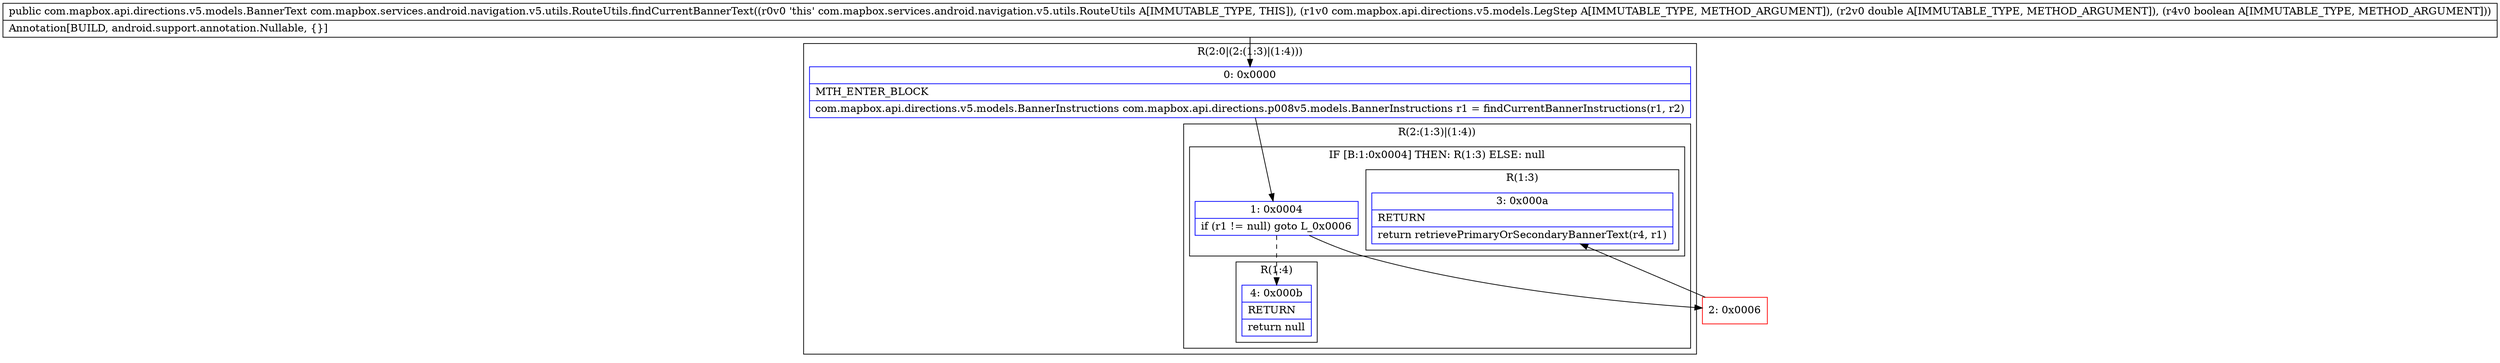 digraph "CFG forcom.mapbox.services.android.navigation.v5.utils.RouteUtils.findCurrentBannerText(Lcom\/mapbox\/api\/directions\/v5\/models\/LegStep;DZ)Lcom\/mapbox\/api\/directions\/v5\/models\/BannerText;" {
subgraph cluster_Region_442515952 {
label = "R(2:0|(2:(1:3)|(1:4)))";
node [shape=record,color=blue];
Node_0 [shape=record,label="{0\:\ 0x0000|MTH_ENTER_BLOCK\l|com.mapbox.api.directions.v5.models.BannerInstructions com.mapbox.api.directions.p008v5.models.BannerInstructions r1 = findCurrentBannerInstructions(r1, r2)\l}"];
subgraph cluster_Region_1469114694 {
label = "R(2:(1:3)|(1:4))";
node [shape=record,color=blue];
subgraph cluster_IfRegion_2137528711 {
label = "IF [B:1:0x0004] THEN: R(1:3) ELSE: null";
node [shape=record,color=blue];
Node_1 [shape=record,label="{1\:\ 0x0004|if (r1 != null) goto L_0x0006\l}"];
subgraph cluster_Region_652356776 {
label = "R(1:3)";
node [shape=record,color=blue];
Node_3 [shape=record,label="{3\:\ 0x000a|RETURN\l|return retrievePrimaryOrSecondaryBannerText(r4, r1)\l}"];
}
}
subgraph cluster_Region_1766206509 {
label = "R(1:4)";
node [shape=record,color=blue];
Node_4 [shape=record,label="{4\:\ 0x000b|RETURN\l|return null\l}"];
}
}
}
Node_2 [shape=record,color=red,label="{2\:\ 0x0006}"];
MethodNode[shape=record,label="{public com.mapbox.api.directions.v5.models.BannerText com.mapbox.services.android.navigation.v5.utils.RouteUtils.findCurrentBannerText((r0v0 'this' com.mapbox.services.android.navigation.v5.utils.RouteUtils A[IMMUTABLE_TYPE, THIS]), (r1v0 com.mapbox.api.directions.v5.models.LegStep A[IMMUTABLE_TYPE, METHOD_ARGUMENT]), (r2v0 double A[IMMUTABLE_TYPE, METHOD_ARGUMENT]), (r4v0 boolean A[IMMUTABLE_TYPE, METHOD_ARGUMENT]))  | Annotation[BUILD, android.support.annotation.Nullable, \{\}]\l}"];
MethodNode -> Node_0;
Node_0 -> Node_1;
Node_1 -> Node_2;
Node_1 -> Node_4[style=dashed];
Node_2 -> Node_3;
}

